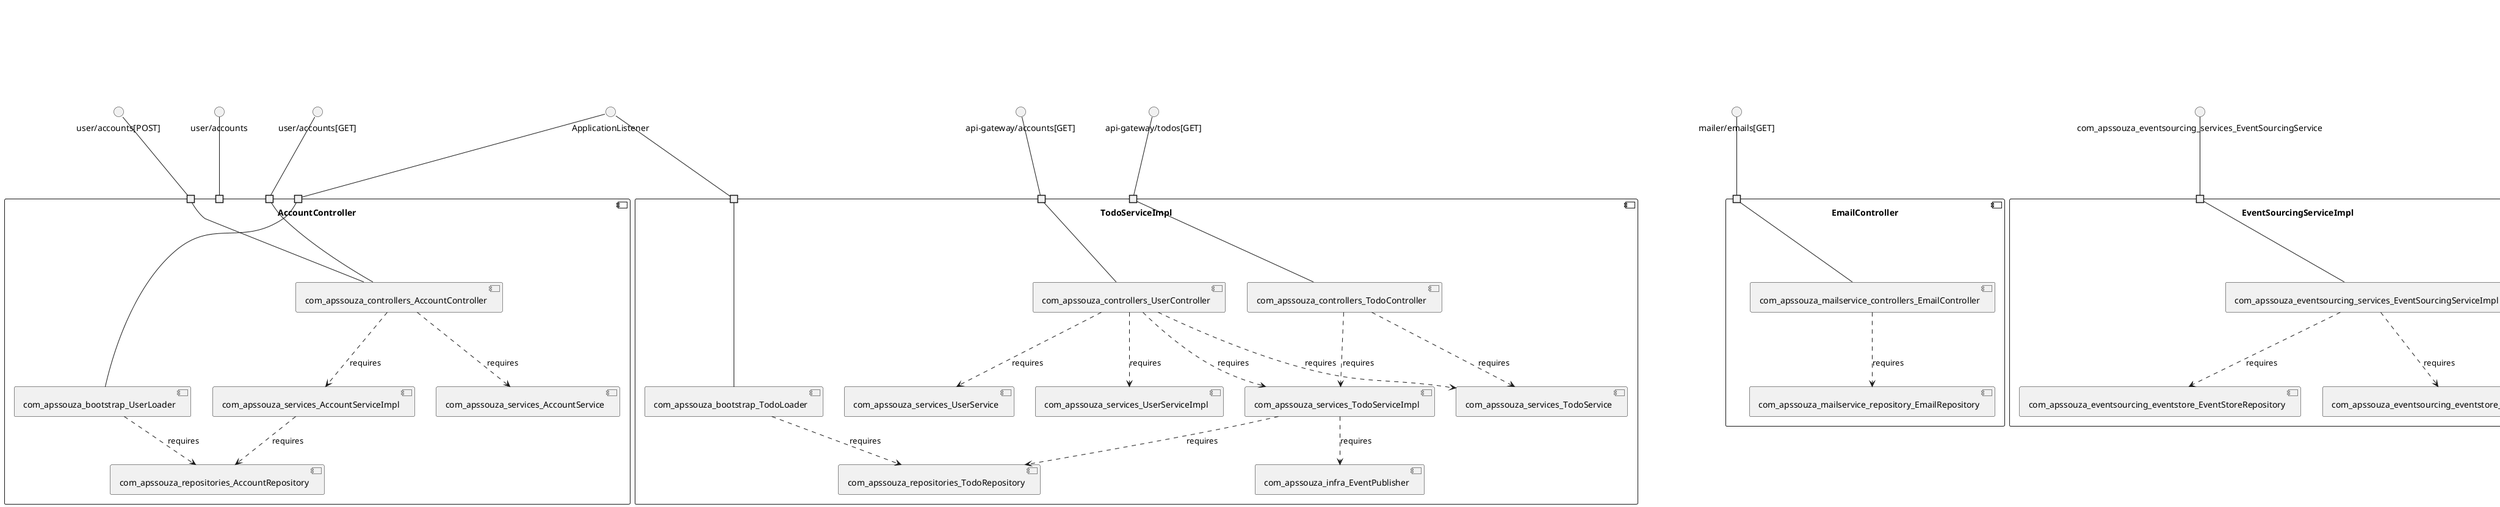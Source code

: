 @startuml
skinparam fixCircleLabelOverlapping true
skinparam componentStyle uml2
component "AccountController\n\n\n\n\n\n" {
[com_apssouza_repositories_AccountRepository]
[com_apssouza_services_AccountServiceImpl]
[com_apssouza_services_AccountService]
[com_apssouza_bootstrap_UserLoader]
[com_apssouza_controllers_AccountController]
portin " " as AccountController_requires_user_accounts_GET_
portin " " as AccountController_requires_user_accounts
portin " " as AccountController_requires_ApplicationListener
portin " " as AccountController_requires_user_accounts_POST_
[com_apssouza_services_AccountServiceImpl]..>[com_apssouza_repositories_AccountRepository] : requires
[com_apssouza_controllers_AccountController]..>[com_apssouza_services_AccountService] : requires
[com_apssouza_controllers_AccountController]..>[com_apssouza_services_AccountServiceImpl] : requires
[com_apssouza_bootstrap_UserLoader]..>[com_apssouza_repositories_AccountRepository] : requires
"AccountController_requires_ApplicationListener"--[com_apssouza_bootstrap_UserLoader]
"AccountController_requires_user_accounts_POST_"--[com_apssouza_controllers_AccountController]
"AccountController_requires_user_accounts_GET_"--[com_apssouza_controllers_AccountController]
}
interface "ApplicationListener" as interface.ApplicationListener
interface.ApplicationListener--"AccountController_requires_ApplicationListener"
interface "user/accounts[GET]" as interface.user_accounts_GET_
interface.user_accounts_GET_--"AccountController_requires_user_accounts_GET_"
interface "user/accounts[POST]" as interface.user_accounts_POST_
interface.user_accounts_POST_--"AccountController_requires_user_accounts_POST_"
interface "user/accounts" as interface.user_accounts
interface.user_accounts--"AccountController_requires_user_accounts"
component "EmailController\n\n\n\n\n\n" {
[com_apssouza_mailservice_repository_EmailRepository]
[com_apssouza_mailservice_controllers_EmailController]
portin " " as EmailController_requires_mailer_emails_GET_
[com_apssouza_mailservice_controllers_EmailController]..>[com_apssouza_mailservice_repository_EmailRepository] : requires
"EmailController_requires_mailer_emails_GET_"--[com_apssouza_mailservice_controllers_EmailController]
}
interface "mailer/emails[GET]" as interface.mailer_emails_GET_
interface.mailer_emails_GET_--"EmailController_requires_mailer_emails_GET_"
component "EventSourcingServiceImpl\n\n\n\n\n\n" {
[com_apssouza_eventsourcing_services_EventSourcingServiceImpl]
[com_apssouza_eventsourcing_eventstore_EventStoreRepository]
[com_apssouza_eventsourcing_eventstore_EventSerializer]
portin " " as EventSourcingServiceImpl_requires_com_apssouza_eventsourcing_services_EventSourcingService
[com_apssouza_eventsourcing_services_EventSourcingServiceImpl]..>[com_apssouza_eventsourcing_eventstore_EventStoreRepository] : requires
[com_apssouza_eventsourcing_services_EventSourcingServiceImpl]..>[com_apssouza_eventsourcing_eventstore_EventSerializer] : requires
"EventSourcingServiceImpl_requires_com_apssouza_eventsourcing_services_EventSourcingService"--[com_apssouza_eventsourcing_services_EventSourcingServiceImpl]
}
interface "com_apssouza_eventsourcing_services_EventSourcingService" as interface.com_apssouza_eventsourcing_services_EventSourcingService
interface.com_apssouza_eventsourcing_services_EventSourcingService--"EventSourcingServiceImpl_requires_com_apssouza_eventsourcing_services_EventSourcingService"
component "NotifyController\n\n\n\n\n\n" {
[com_apssouza_eventsourcing_commands_EmailCommandHandler]
[com_apssouza_mailservice_controllers_NotifyController]
portin " " as NotifyController_requires_mailer_send_email_GET_
[com_apssouza_mailservice_controllers_NotifyController]..>[com_apssouza_eventsourcing_commands_EmailCommandHandler] : requires
"NotifyController_requires_mailer_send_email_GET_"--[com_apssouza_mailservice_controllers_NotifyController]
}
interface "mailer/send/email[GET]" as interface.mailer_send_email_GET_
interface.mailer_send_email_GET_--"NotifyController_requires_mailer_send_email_GET_"
component "TodoChangesController\n\n\n\n\n\n" {
[com_apssouza_monitors_TodoStoreEventChanges]
[com_apssouza_controllers_TodoChangesController]
portin " " as TodoChangesController_requires_reminder_todo_changes_GET_
[com_apssouza_controllers_TodoChangesController]..>[com_apssouza_monitors_TodoStoreEventChanges] : requires
"TodoChangesController_requires_reminder_todo_changes_GET_"--[com_apssouza_controllers_TodoChangesController]
}
interface "reminder/todo-changes[GET]" as interface.reminder_todo_changes_GET_
interface.reminder_todo_changes_GET_--"TodoChangesController_requires_reminder_todo_changes_GET_"
component "TodoServiceImpl\n\n\n\n\n\n" {
[com_apssouza_controllers_UserController]
[com_apssouza_repositories_TodoRepository]
[com_apssouza_infra_EventPublisher]
[com_apssouza_bootstrap_TodoLoader]
[com_apssouza_services_TodoService]
[com_apssouza_controllers_TodoController]
[com_apssouza_services_TodoServiceImpl]
[com_apssouza_services_UserService]
[com_apssouza_services_UserServiceImpl]
portin " " as TodoServiceImpl_requires_ApplicationListener
portin " " as TodoServiceImpl_requires_api_gateway_todos_GET_
portin " " as TodoServiceImpl_requires_api_gateway_accounts_GET_
[com_apssouza_controllers_UserController]..>[com_apssouza_services_TodoServiceImpl] : requires
[com_apssouza_controllers_TodoController]..>[com_apssouza_services_TodoService] : requires
[com_apssouza_controllers_TodoController]..>[com_apssouza_services_TodoServiceImpl] : requires
[com_apssouza_controllers_UserController]..>[com_apssouza_services_UserServiceImpl] : requires
[com_apssouza_services_TodoServiceImpl]..>[com_apssouza_repositories_TodoRepository] : requires
[com_apssouza_controllers_UserController]..>[com_apssouza_services_UserService] : requires
[com_apssouza_services_TodoServiceImpl]..>[com_apssouza_infra_EventPublisher] : requires
[com_apssouza_bootstrap_TodoLoader]..>[com_apssouza_repositories_TodoRepository] : requires
[com_apssouza_controllers_UserController]..>[com_apssouza_services_TodoService] : requires
"TodoServiceImpl_requires_api_gateway_accounts_GET_"--[com_apssouza_controllers_UserController]
"TodoServiceImpl_requires_ApplicationListener"--[com_apssouza_bootstrap_TodoLoader]
"TodoServiceImpl_requires_api_gateway_todos_GET_"--[com_apssouza_controllers_TodoController]
}
interface "ApplicationListener" as interface.ApplicationListener
interface.ApplicationListener--"TodoServiceImpl_requires_ApplicationListener"
interface "api-gateway/accounts[GET]" as interface.api_gateway_accounts_GET_
interface.api_gateway_accounts_GET_--"TodoServiceImpl_requires_api_gateway_accounts_GET_"
interface "api-gateway/todos[GET]" as interface.api_gateway_todos_GET_
interface.api_gateway_todos_GET_--"TodoServiceImpl_requires_api_gateway_todos_GET_"
component "TodoServiceStatisticsController\n\n\n\n\n\n" {
[com_apssouza_controllers_TodoServiceStatisticsController]
[com_apssouza_monitors_TodoServiceMethodInvokedStore]
portin " " as TodoServiceStatisticsController_requires_reminder_todo_statistics_GET_
[com_apssouza_controllers_TodoServiceStatisticsController]..>[com_apssouza_monitors_TodoServiceMethodInvokedStore] : requires
"TodoServiceStatisticsController_requires_reminder_todo_statistics_GET_"--[com_apssouza_controllers_TodoServiceStatisticsController]
}
interface "reminder/todo-statistics[GET]" as interface.reminder_todo_statistics_GET_
interface.reminder_todo_statistics_GET_--"TodoServiceStatisticsController_requires_reminder_todo_statistics_GET_"
component "TodoSocketController\n\n\n\n\n\n" {
[com_apssouza_integrations_socket_TodoSocketController]
}
interface "reminder/todos" as interface.reminder_todos
interface.reminder_todos--[TodoController]
interface "user/accounts[PUT]" as interface.user_accounts_PUT_
[UserClient]..>interface.user_accounts_PUT_ : requires
interface "user/users" as interface.user_users
[UserClient]..>interface.user_users : requires
interface "user/accounts[PUT]" as interface.user_accounts_PUT_
[com_apssouza_clients_UserClient]..>interface.user_accounts_PUT_ : requires
interface "com_apssouza_eventsourcing_services_ApplicationEventPublisher" as interface.com_apssouza_eventsourcing_services_ApplicationEventPublisher
interface.com_apssouza_eventsourcing_services_ApplicationEventPublisher--[com_apssouza_eventsourcing_services_ApplicationEventPublisher_Provider]
interface "com_apssouza_infra_ApplicationEventPublisher" as interface.com_apssouza_infra_ApplicationEventPublisher
interface.com_apssouza_infra_ApplicationEventPublisher--[com_apssouza_infra_ApplicationEventPublisher_Provider]
interface "com_apssouza_infra_Source" as interface.com_apssouza_infra_Source
interface.com_apssouza_infra_Source--[com_apssouza_infra_Source_Provider]
interface "user/users" as interface.user_users
interface.user_users--[user_users_Provider]

@enduml
